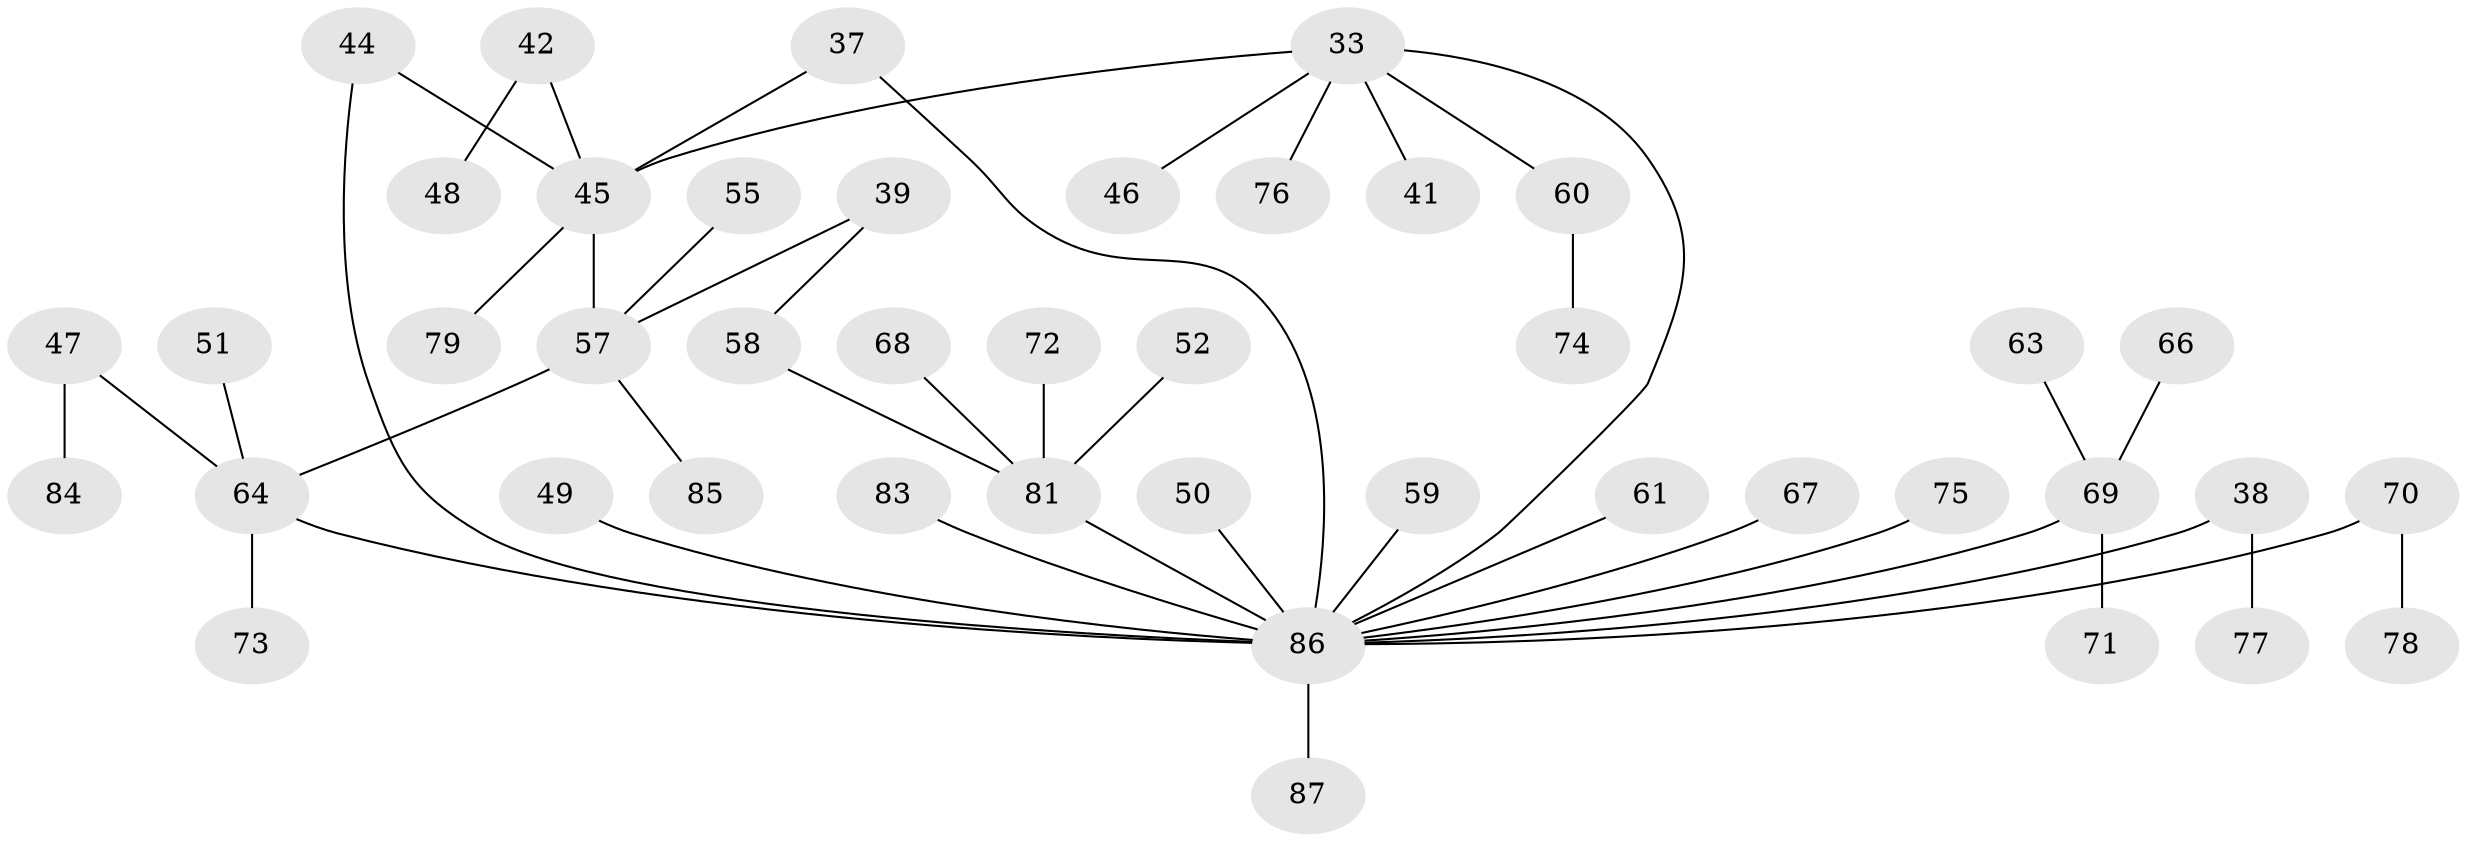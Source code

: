// original degree distribution, {10: 0.011494252873563218, 3: 0.10344827586206896, 5: 0.04597701149425287, 2: 0.3218390804597701, 4: 0.06896551724137931, 6: 0.022988505747126436, 1: 0.42528735632183906}
// Generated by graph-tools (version 1.1) at 2025/41/03/09/25 04:41:54]
// undirected, 43 vertices, 46 edges
graph export_dot {
graph [start="1"]
  node [color=gray90,style=filled];
  33 [super="+3+8+27+29"];
  37 [super="+24"];
  38;
  39;
  41;
  42;
  44 [super="+26"];
  45 [super="+40+36+22+15+28+34"];
  46;
  47;
  48;
  49;
  50;
  51;
  52;
  55;
  57 [super="+31+21"];
  58;
  59;
  60;
  61;
  63;
  64 [super="+13+32"];
  66;
  67;
  68;
  69 [super="+12+53+62"];
  70;
  71;
  72;
  73;
  74;
  75;
  76;
  77;
  78;
  79;
  81 [super="+18+23+56"];
  83;
  84;
  85;
  86 [super="+35+43+65+82"];
  87;
  33 -- 41;
  33 -- 60;
  33 -- 86;
  33 -- 45;
  33 -- 76;
  33 -- 46;
  37 -- 45;
  37 -- 86;
  38 -- 77;
  38 -- 86;
  39 -- 58;
  39 -- 57;
  42 -- 48;
  42 -- 45;
  44 -- 86;
  44 -- 45;
  45 -- 79;
  45 -- 57;
  47 -- 84;
  47 -- 64;
  49 -- 86;
  50 -- 86;
  51 -- 64;
  52 -- 81;
  55 -- 57;
  57 -- 85;
  57 -- 64 [weight=2];
  58 -- 81;
  59 -- 86;
  60 -- 74;
  61 -- 86;
  63 -- 69;
  64 -- 73;
  64 -- 86 [weight=3];
  66 -- 69;
  67 -- 86;
  68 -- 81;
  69 -- 71;
  69 -- 86;
  70 -- 78;
  70 -- 86;
  72 -- 81;
  75 -- 86;
  81 -- 86;
  83 -- 86;
  86 -- 87;
}
